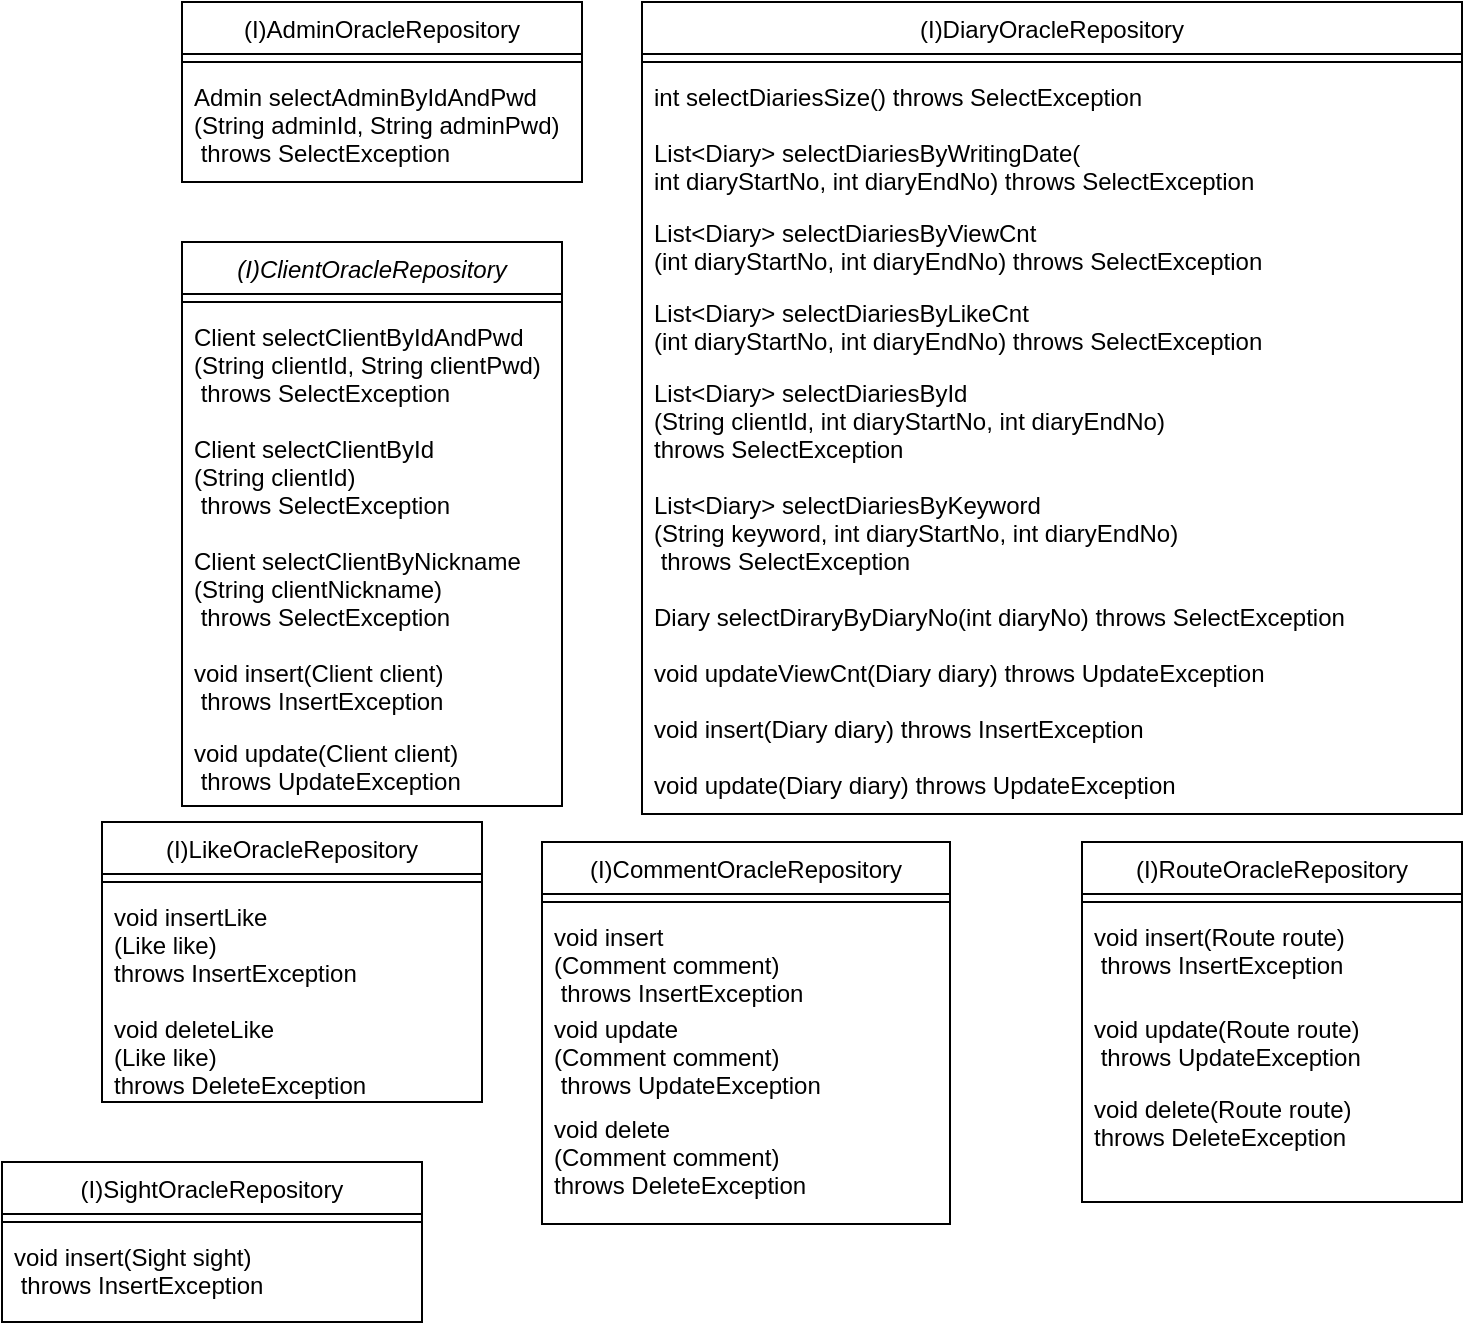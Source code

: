 <mxfile version="20.0.4" type="device"><diagram id="C5RBs43oDa-KdzZeNtuy" name="Page-1"><mxGraphModel dx="1865" dy="547" grid="1" gridSize="10" guides="1" tooltips="1" connect="1" arrows="1" fold="1" page="1" pageScale="1" pageWidth="827" pageHeight="1169" math="0" shadow="0"><root><mxCell id="WIyWlLk6GJQsqaUBKTNV-0"/><mxCell id="WIyWlLk6GJQsqaUBKTNV-1" parent="WIyWlLk6GJQsqaUBKTNV-0"/><mxCell id="zkfFHV4jXpPFQw0GAbJ--0" value="(I)ClientOracleRepository" style="swimlane;fontStyle=2;align=center;verticalAlign=top;childLayout=stackLayout;horizontal=1;startSize=26;horizontalStack=0;resizeParent=1;resizeLast=0;collapsible=1;marginBottom=0;rounded=0;shadow=0;strokeWidth=1;" parent="WIyWlLk6GJQsqaUBKTNV-1" vertex="1"><mxGeometry x="70" y="160" width="190" height="282" as="geometry"><mxRectangle x="230" y="140" width="160" height="26" as="alternateBounds"/></mxGeometry></mxCell><mxCell id="zkfFHV4jXpPFQw0GAbJ--4" value="" style="line;html=1;strokeWidth=1;align=left;verticalAlign=middle;spacingTop=-1;spacingLeft=3;spacingRight=3;rotatable=0;labelPosition=right;points=[];portConstraint=eastwest;" parent="zkfFHV4jXpPFQw0GAbJ--0" vertex="1"><mxGeometry y="26" width="190" height="8" as="geometry"/></mxCell><mxCell id="rqv6vZIQmIfWx-Wsa5B7-43" value="Client selectClientByIdAndPwd&#10;(String clientId, String clientPwd)&#10; throws SelectException&#10;" style="text;align=left;verticalAlign=top;spacingLeft=4;spacingRight=4;overflow=hidden;rotatable=0;points=[[0,0.5],[1,0.5]];portConstraint=eastwest;" parent="zkfFHV4jXpPFQw0GAbJ--0" vertex="1"><mxGeometry y="34" width="190" height="56" as="geometry"/></mxCell><mxCell id="0Yw5HNG7OqplbF1btbz9-0" value="Client selectClientById&#10;(String clientId)&#10; throws SelectException&#10;" style="text;align=left;verticalAlign=top;spacingLeft=4;spacingRight=4;overflow=hidden;rotatable=0;points=[[0,0.5],[1,0.5]];portConstraint=eastwest;" parent="zkfFHV4jXpPFQw0GAbJ--0" vertex="1"><mxGeometry y="90" width="190" height="56" as="geometry"/></mxCell><mxCell id="0Yw5HNG7OqplbF1btbz9-1" value="Client selectClientByNickname&#10;(String clientNickname)&#10; throws SelectException&#10;" style="text;align=left;verticalAlign=top;spacingLeft=4;spacingRight=4;overflow=hidden;rotatable=0;points=[[0,0.5],[1,0.5]];portConstraint=eastwest;" parent="zkfFHV4jXpPFQw0GAbJ--0" vertex="1"><mxGeometry y="146" width="190" height="56" as="geometry"/></mxCell><mxCell id="zkfFHV4jXpPFQw0GAbJ--5" value="void insert(Client client)&#10; throws InsertException&#10;" style="text;align=left;verticalAlign=top;spacingLeft=4;spacingRight=4;overflow=hidden;rotatable=0;points=[[0,0.5],[1,0.5]];portConstraint=eastwest;" parent="zkfFHV4jXpPFQw0GAbJ--0" vertex="1"><mxGeometry y="202" width="190" height="40" as="geometry"/></mxCell><mxCell id="0EjM4GsbVrVu126PNvpz-1" value="void update(Client client)&#10; throws UpdateException&#10;" style="text;align=left;verticalAlign=top;spacingLeft=4;spacingRight=4;overflow=hidden;rotatable=0;points=[[0,0.5],[1,0.5]];portConstraint=eastwest;" parent="zkfFHV4jXpPFQw0GAbJ--0" vertex="1"><mxGeometry y="242" width="190" height="40" as="geometry"/></mxCell><mxCell id="zkfFHV4jXpPFQw0GAbJ--17" value="(I)DiaryOracleRepository" style="swimlane;fontStyle=0;align=center;verticalAlign=top;childLayout=stackLayout;horizontal=1;startSize=26;horizontalStack=0;resizeParent=1;resizeLast=0;collapsible=1;marginBottom=0;rounded=0;shadow=0;strokeWidth=1;" parent="WIyWlLk6GJQsqaUBKTNV-1" vertex="1"><mxGeometry x="300" y="40" width="410" height="406" as="geometry"><mxRectangle x="550" y="140" width="160" height="26" as="alternateBounds"/></mxGeometry></mxCell><mxCell id="zkfFHV4jXpPFQw0GAbJ--23" value="" style="line;html=1;strokeWidth=1;align=left;verticalAlign=middle;spacingTop=-1;spacingLeft=3;spacingRight=3;rotatable=0;labelPosition=right;points=[];portConstraint=eastwest;" parent="zkfFHV4jXpPFQw0GAbJ--17" vertex="1"><mxGeometry y="26" width="410" height="8" as="geometry"/></mxCell><mxCell id="kyHXnrI1cVaGkrJ-gQKq-0" value="int selectDiariesSize() throws SelectException" style="text;align=left;verticalAlign=top;spacingLeft=4;spacingRight=4;overflow=hidden;rotatable=0;points=[[0,0.5],[1,0.5]];portConstraint=eastwest;" vertex="1" parent="zkfFHV4jXpPFQw0GAbJ--17"><mxGeometry y="34" width="410" height="28" as="geometry"/></mxCell><mxCell id="8VjDcOUm5XdPOnwoxeYc-0" value="List&lt;Diary&gt; selectDiariesByWritingDate(&#10;int diaryStartNo, int diaryEndNo) throws SelectException" style="text;align=left;verticalAlign=top;spacingLeft=4;spacingRight=4;overflow=hidden;rotatable=0;points=[[0,0.5],[1,0.5]];portConstraint=eastwest;" parent="zkfFHV4jXpPFQw0GAbJ--17" vertex="1"><mxGeometry y="62" width="410" height="40" as="geometry"/></mxCell><mxCell id="8VjDcOUm5XdPOnwoxeYc-2" value="List&lt;Diary&gt; selectDiariesByViewCnt&#10;(int diaryStartNo, int diaryEndNo) throws SelectException" style="text;align=left;verticalAlign=top;spacingLeft=4;spacingRight=4;overflow=hidden;rotatable=0;points=[[0,0.5],[1,0.5]];portConstraint=eastwest;" parent="zkfFHV4jXpPFQw0GAbJ--17" vertex="1"><mxGeometry y="102" width="410" height="40" as="geometry"/></mxCell><mxCell id="8VjDcOUm5XdPOnwoxeYc-4" value="List&lt;Diary&gt; selectDiariesByLikeCnt&#10;(int diaryStartNo, int diaryEndNo) throws SelectException" style="text;align=left;verticalAlign=top;spacingLeft=4;spacingRight=4;overflow=hidden;rotatable=0;points=[[0,0.5],[1,0.5]];portConstraint=eastwest;" parent="zkfFHV4jXpPFQw0GAbJ--17" vertex="1"><mxGeometry y="142" width="410" height="40" as="geometry"/></mxCell><mxCell id="8VjDcOUm5XdPOnwoxeYc-6" value="List&lt;Diary&gt; selectDiariesById&#10;(String clientId, int diaryStartNo, int diaryEndNo)&#10;throws SelectException" style="text;align=left;verticalAlign=top;spacingLeft=4;spacingRight=4;overflow=hidden;rotatable=0;points=[[0,0.5],[1,0.5]];portConstraint=eastwest;" parent="zkfFHV4jXpPFQw0GAbJ--17" vertex="1"><mxGeometry y="182" width="410" height="56" as="geometry"/></mxCell><mxCell id="8VjDcOUm5XdPOnwoxeYc-8" value="List&lt;Diary&gt; selectDiariesByKeyword&#10;(String keyword, int diaryStartNo, int diaryEndNo)&#10; throws SelectException" style="text;align=left;verticalAlign=top;spacingLeft=4;spacingRight=4;overflow=hidden;rotatable=0;points=[[0,0.5],[1,0.5]];portConstraint=eastwest;" parent="zkfFHV4jXpPFQw0GAbJ--17" vertex="1"><mxGeometry y="238" width="410" height="56" as="geometry"/></mxCell><mxCell id="8VjDcOUm5XdPOnwoxeYc-9" value="Diary selectDiraryByDiaryNo(int diaryNo) throws SelectException" style="text;align=left;verticalAlign=top;spacingLeft=4;spacingRight=4;overflow=hidden;rotatable=0;points=[[0,0.5],[1,0.5]];portConstraint=eastwest;" parent="zkfFHV4jXpPFQw0GAbJ--17" vertex="1"><mxGeometry y="294" width="410" height="28" as="geometry"/></mxCell><mxCell id="8VjDcOUm5XdPOnwoxeYc-10" value="void updateViewCnt(Diary diary) throws UpdateException" style="text;align=left;verticalAlign=top;spacingLeft=4;spacingRight=4;overflow=hidden;rotatable=0;points=[[0,0.5],[1,0.5]];portConstraint=eastwest;" parent="zkfFHV4jXpPFQw0GAbJ--17" vertex="1"><mxGeometry y="322" width="410" height="28" as="geometry"/></mxCell><mxCell id="8VjDcOUm5XdPOnwoxeYc-11" value="void insert(Diary diary) throws InsertException" style="text;align=left;verticalAlign=top;spacingLeft=4;spacingRight=4;overflow=hidden;rotatable=0;points=[[0,0.5],[1,0.5]];portConstraint=eastwest;" parent="zkfFHV4jXpPFQw0GAbJ--17" vertex="1"><mxGeometry y="350" width="410" height="28" as="geometry"/></mxCell><mxCell id="8VjDcOUm5XdPOnwoxeYc-12" value="void update(Diary diary) throws UpdateException" style="text;align=left;verticalAlign=top;spacingLeft=4;spacingRight=4;overflow=hidden;rotatable=0;points=[[0,0.5],[1,0.5]];portConstraint=eastwest;" parent="zkfFHV4jXpPFQw0GAbJ--17" vertex="1"><mxGeometry y="378" width="410" height="28" as="geometry"/></mxCell><mxCell id="rqv6vZIQmIfWx-Wsa5B7-2" value="(I)AdminOracleRepository" style="swimlane;fontStyle=0;align=center;verticalAlign=top;childLayout=stackLayout;horizontal=1;startSize=26;horizontalStack=0;resizeParent=1;resizeLast=0;collapsible=1;marginBottom=0;rounded=0;shadow=0;strokeWidth=1;" parent="WIyWlLk6GJQsqaUBKTNV-1" vertex="1"><mxGeometry x="70" y="40" width="200" height="90" as="geometry"><mxRectangle x="550" y="140" width="160" height="26" as="alternateBounds"/></mxGeometry></mxCell><mxCell id="rqv6vZIQmIfWx-Wsa5B7-8" value="" style="line;html=1;strokeWidth=1;align=left;verticalAlign=middle;spacingTop=-1;spacingLeft=3;spacingRight=3;rotatable=0;labelPosition=right;points=[];portConstraint=eastwest;" parent="rqv6vZIQmIfWx-Wsa5B7-2" vertex="1"><mxGeometry y="26" width="200" height="8" as="geometry"/></mxCell><mxCell id="0EjM4GsbVrVu126PNvpz-50" value="Admin selectAdminByIdAndPwd&#10;(String adminId, String adminPwd)&#10; throws SelectException&#10;" style="text;align=left;verticalAlign=top;spacingLeft=4;spacingRight=4;overflow=hidden;rotatable=0;points=[[0,0.5],[1,0.5]];portConstraint=eastwest;" parent="rqv6vZIQmIfWx-Wsa5B7-2" vertex="1"><mxGeometry y="34" width="200" height="56" as="geometry"/></mxCell><mxCell id="rqv6vZIQmIfWx-Wsa5B7-10" value="(I)CommentOracleRepository" style="swimlane;fontStyle=0;align=center;verticalAlign=top;childLayout=stackLayout;horizontal=1;startSize=26;horizontalStack=0;resizeParent=1;resizeLast=0;collapsible=1;marginBottom=0;rounded=0;shadow=0;strokeWidth=1;" parent="WIyWlLk6GJQsqaUBKTNV-1" vertex="1"><mxGeometry x="250" y="460" width="204" height="191" as="geometry"><mxRectangle x="550" y="140" width="160" height="26" as="alternateBounds"/></mxGeometry></mxCell><mxCell id="rqv6vZIQmIfWx-Wsa5B7-16" value="" style="line;html=1;strokeWidth=1;align=left;verticalAlign=middle;spacingTop=-1;spacingLeft=3;spacingRight=3;rotatable=0;labelPosition=right;points=[];portConstraint=eastwest;" parent="rqv6vZIQmIfWx-Wsa5B7-10" vertex="1"><mxGeometry y="26" width="204" height="8" as="geometry"/></mxCell><mxCell id="0EjM4GsbVrVu126PNvpz-51" value="void insert&#10;(Comment comment)&#10; throws InsertException&#10;" style="text;align=left;verticalAlign=top;spacingLeft=4;spacingRight=4;overflow=hidden;rotatable=0;points=[[0,0.5],[1,0.5]];portConstraint=eastwest;" parent="rqv6vZIQmIfWx-Wsa5B7-10" vertex="1"><mxGeometry y="34" width="204" height="46" as="geometry"/></mxCell><mxCell id="0EjM4GsbVrVu126PNvpz-52" value="void update&#10;(Comment comment)&#10; throws UpdateException&#10;" style="text;align=left;verticalAlign=top;spacingLeft=4;spacingRight=4;overflow=hidden;rotatable=0;points=[[0,0.5],[1,0.5]];portConstraint=eastwest;" parent="rqv6vZIQmIfWx-Wsa5B7-10" vertex="1"><mxGeometry y="80" width="204" height="50" as="geometry"/></mxCell><mxCell id="0EjM4GsbVrVu126PNvpz-53" value="void delete&#10;(Comment comment)&#10;throws DeleteException" style="text;align=left;verticalAlign=top;spacingLeft=4;spacingRight=4;overflow=hidden;rotatable=0;points=[[0,0.5],[1,0.5]];portConstraint=eastwest;" parent="rqv6vZIQmIfWx-Wsa5B7-10" vertex="1"><mxGeometry y="130" width="204" height="50" as="geometry"/></mxCell><mxCell id="rqv6vZIQmIfWx-Wsa5B7-18" value="(I)LikeOracleRepository" style="swimlane;fontStyle=0;align=center;verticalAlign=top;childLayout=stackLayout;horizontal=1;startSize=26;horizontalStack=0;resizeParent=1;resizeLast=0;collapsible=1;marginBottom=0;rounded=0;shadow=0;strokeWidth=1;" parent="WIyWlLk6GJQsqaUBKTNV-1" vertex="1"><mxGeometry x="30" y="450" width="190" height="140" as="geometry"><mxRectangle x="550" y="140" width="160" height="26" as="alternateBounds"/></mxGeometry></mxCell><mxCell id="rqv6vZIQmIfWx-Wsa5B7-24" value="" style="line;html=1;strokeWidth=1;align=left;verticalAlign=middle;spacingTop=-1;spacingLeft=3;spacingRight=3;rotatable=0;labelPosition=right;points=[];portConstraint=eastwest;" parent="rqv6vZIQmIfWx-Wsa5B7-18" vertex="1"><mxGeometry y="26" width="190" height="8" as="geometry"/></mxCell><mxCell id="0EjM4GsbVrVu126PNvpz-22" value="void insertLike&#10;(Like like)&#10;throws InsertException" style="text;align=left;verticalAlign=top;spacingLeft=4;spacingRight=4;overflow=hidden;rotatable=0;points=[[0,0.5],[1,0.5]];portConstraint=eastwest;" parent="rqv6vZIQmIfWx-Wsa5B7-18" vertex="1"><mxGeometry y="34" width="190" height="56" as="geometry"/></mxCell><mxCell id="0EjM4GsbVrVu126PNvpz-58" value="void deleteLike&#10;(Like like)&#10;throws DeleteException&#10;" style="text;align=left;verticalAlign=top;spacingLeft=4;spacingRight=4;overflow=hidden;rotatable=0;points=[[0,0.5],[1,0.5]];portConstraint=eastwest;" parent="rqv6vZIQmIfWx-Wsa5B7-18" vertex="1"><mxGeometry y="90" width="190" height="50" as="geometry"/></mxCell><mxCell id="rqv6vZIQmIfWx-Wsa5B7-26" value="(I)RouteOracleRepository" style="swimlane;fontStyle=0;align=center;verticalAlign=top;childLayout=stackLayout;horizontal=1;startSize=26;horizontalStack=0;resizeParent=1;resizeLast=0;collapsible=1;marginBottom=0;rounded=0;shadow=0;strokeWidth=1;" parent="WIyWlLk6GJQsqaUBKTNV-1" vertex="1"><mxGeometry x="520" y="460" width="190" height="180" as="geometry"><mxRectangle x="550" y="140" width="160" height="26" as="alternateBounds"/></mxGeometry></mxCell><mxCell id="rqv6vZIQmIfWx-Wsa5B7-32" value="" style="line;html=1;strokeWidth=1;align=left;verticalAlign=middle;spacingTop=-1;spacingLeft=3;spacingRight=3;rotatable=0;labelPosition=right;points=[];portConstraint=eastwest;" parent="rqv6vZIQmIfWx-Wsa5B7-26" vertex="1"><mxGeometry y="26" width="190" height="8" as="geometry"/></mxCell><mxCell id="0EjM4GsbVrVu126PNvpz-54" value="void insert(Route route)&#10; throws InsertException&#10;" style="text;align=left;verticalAlign=top;spacingLeft=4;spacingRight=4;overflow=hidden;rotatable=0;points=[[0,0.5],[1,0.5]];portConstraint=eastwest;" parent="rqv6vZIQmIfWx-Wsa5B7-26" vertex="1"><mxGeometry y="34" width="190" height="46" as="geometry"/></mxCell><mxCell id="0EjM4GsbVrVu126PNvpz-55" value="void update(Route route)&#10; throws UpdateException&#10;" style="text;align=left;verticalAlign=top;spacingLeft=4;spacingRight=4;overflow=hidden;rotatable=0;points=[[0,0.5],[1,0.5]];portConstraint=eastwest;" parent="rqv6vZIQmIfWx-Wsa5B7-26" vertex="1"><mxGeometry y="80" width="190" height="40" as="geometry"/></mxCell><mxCell id="0EjM4GsbVrVu126PNvpz-56" value="void delete(Route route)&#10;throws DeleteException&#10;" style="text;align=left;verticalAlign=top;spacingLeft=4;spacingRight=4;overflow=hidden;rotatable=0;points=[[0,0.5],[1,0.5]];portConstraint=eastwest;" parent="rqv6vZIQmIfWx-Wsa5B7-26" vertex="1"><mxGeometry y="120" width="190" height="60" as="geometry"/></mxCell><mxCell id="rqv6vZIQmIfWx-Wsa5B7-34" value="(I)SightOracleRepository" style="swimlane;fontStyle=0;align=center;verticalAlign=top;childLayout=stackLayout;horizontal=1;startSize=26;horizontalStack=0;resizeParent=1;resizeLast=0;collapsible=1;marginBottom=0;rounded=0;shadow=0;strokeWidth=1;" parent="WIyWlLk6GJQsqaUBKTNV-1" vertex="1"><mxGeometry x="-20" y="620" width="210" height="80" as="geometry"><mxRectangle x="550" y="140" width="160" height="26" as="alternateBounds"/></mxGeometry></mxCell><mxCell id="rqv6vZIQmIfWx-Wsa5B7-40" value="" style="line;html=1;strokeWidth=1;align=left;verticalAlign=middle;spacingTop=-1;spacingLeft=3;spacingRight=3;rotatable=0;labelPosition=right;points=[];portConstraint=eastwest;" parent="rqv6vZIQmIfWx-Wsa5B7-34" vertex="1"><mxGeometry y="26" width="210" height="8" as="geometry"/></mxCell><mxCell id="0EjM4GsbVrVu126PNvpz-57" value="void insert(Sight sight)&#10; throws InsertException&#10;" style="text;align=left;verticalAlign=top;spacingLeft=4;spacingRight=4;overflow=hidden;rotatable=0;points=[[0,0.5],[1,0.5]];portConstraint=eastwest;" parent="rqv6vZIQmIfWx-Wsa5B7-34" vertex="1"><mxGeometry y="34" width="210" height="36" as="geometry"/></mxCell></root></mxGraphModel></diagram></mxfile>